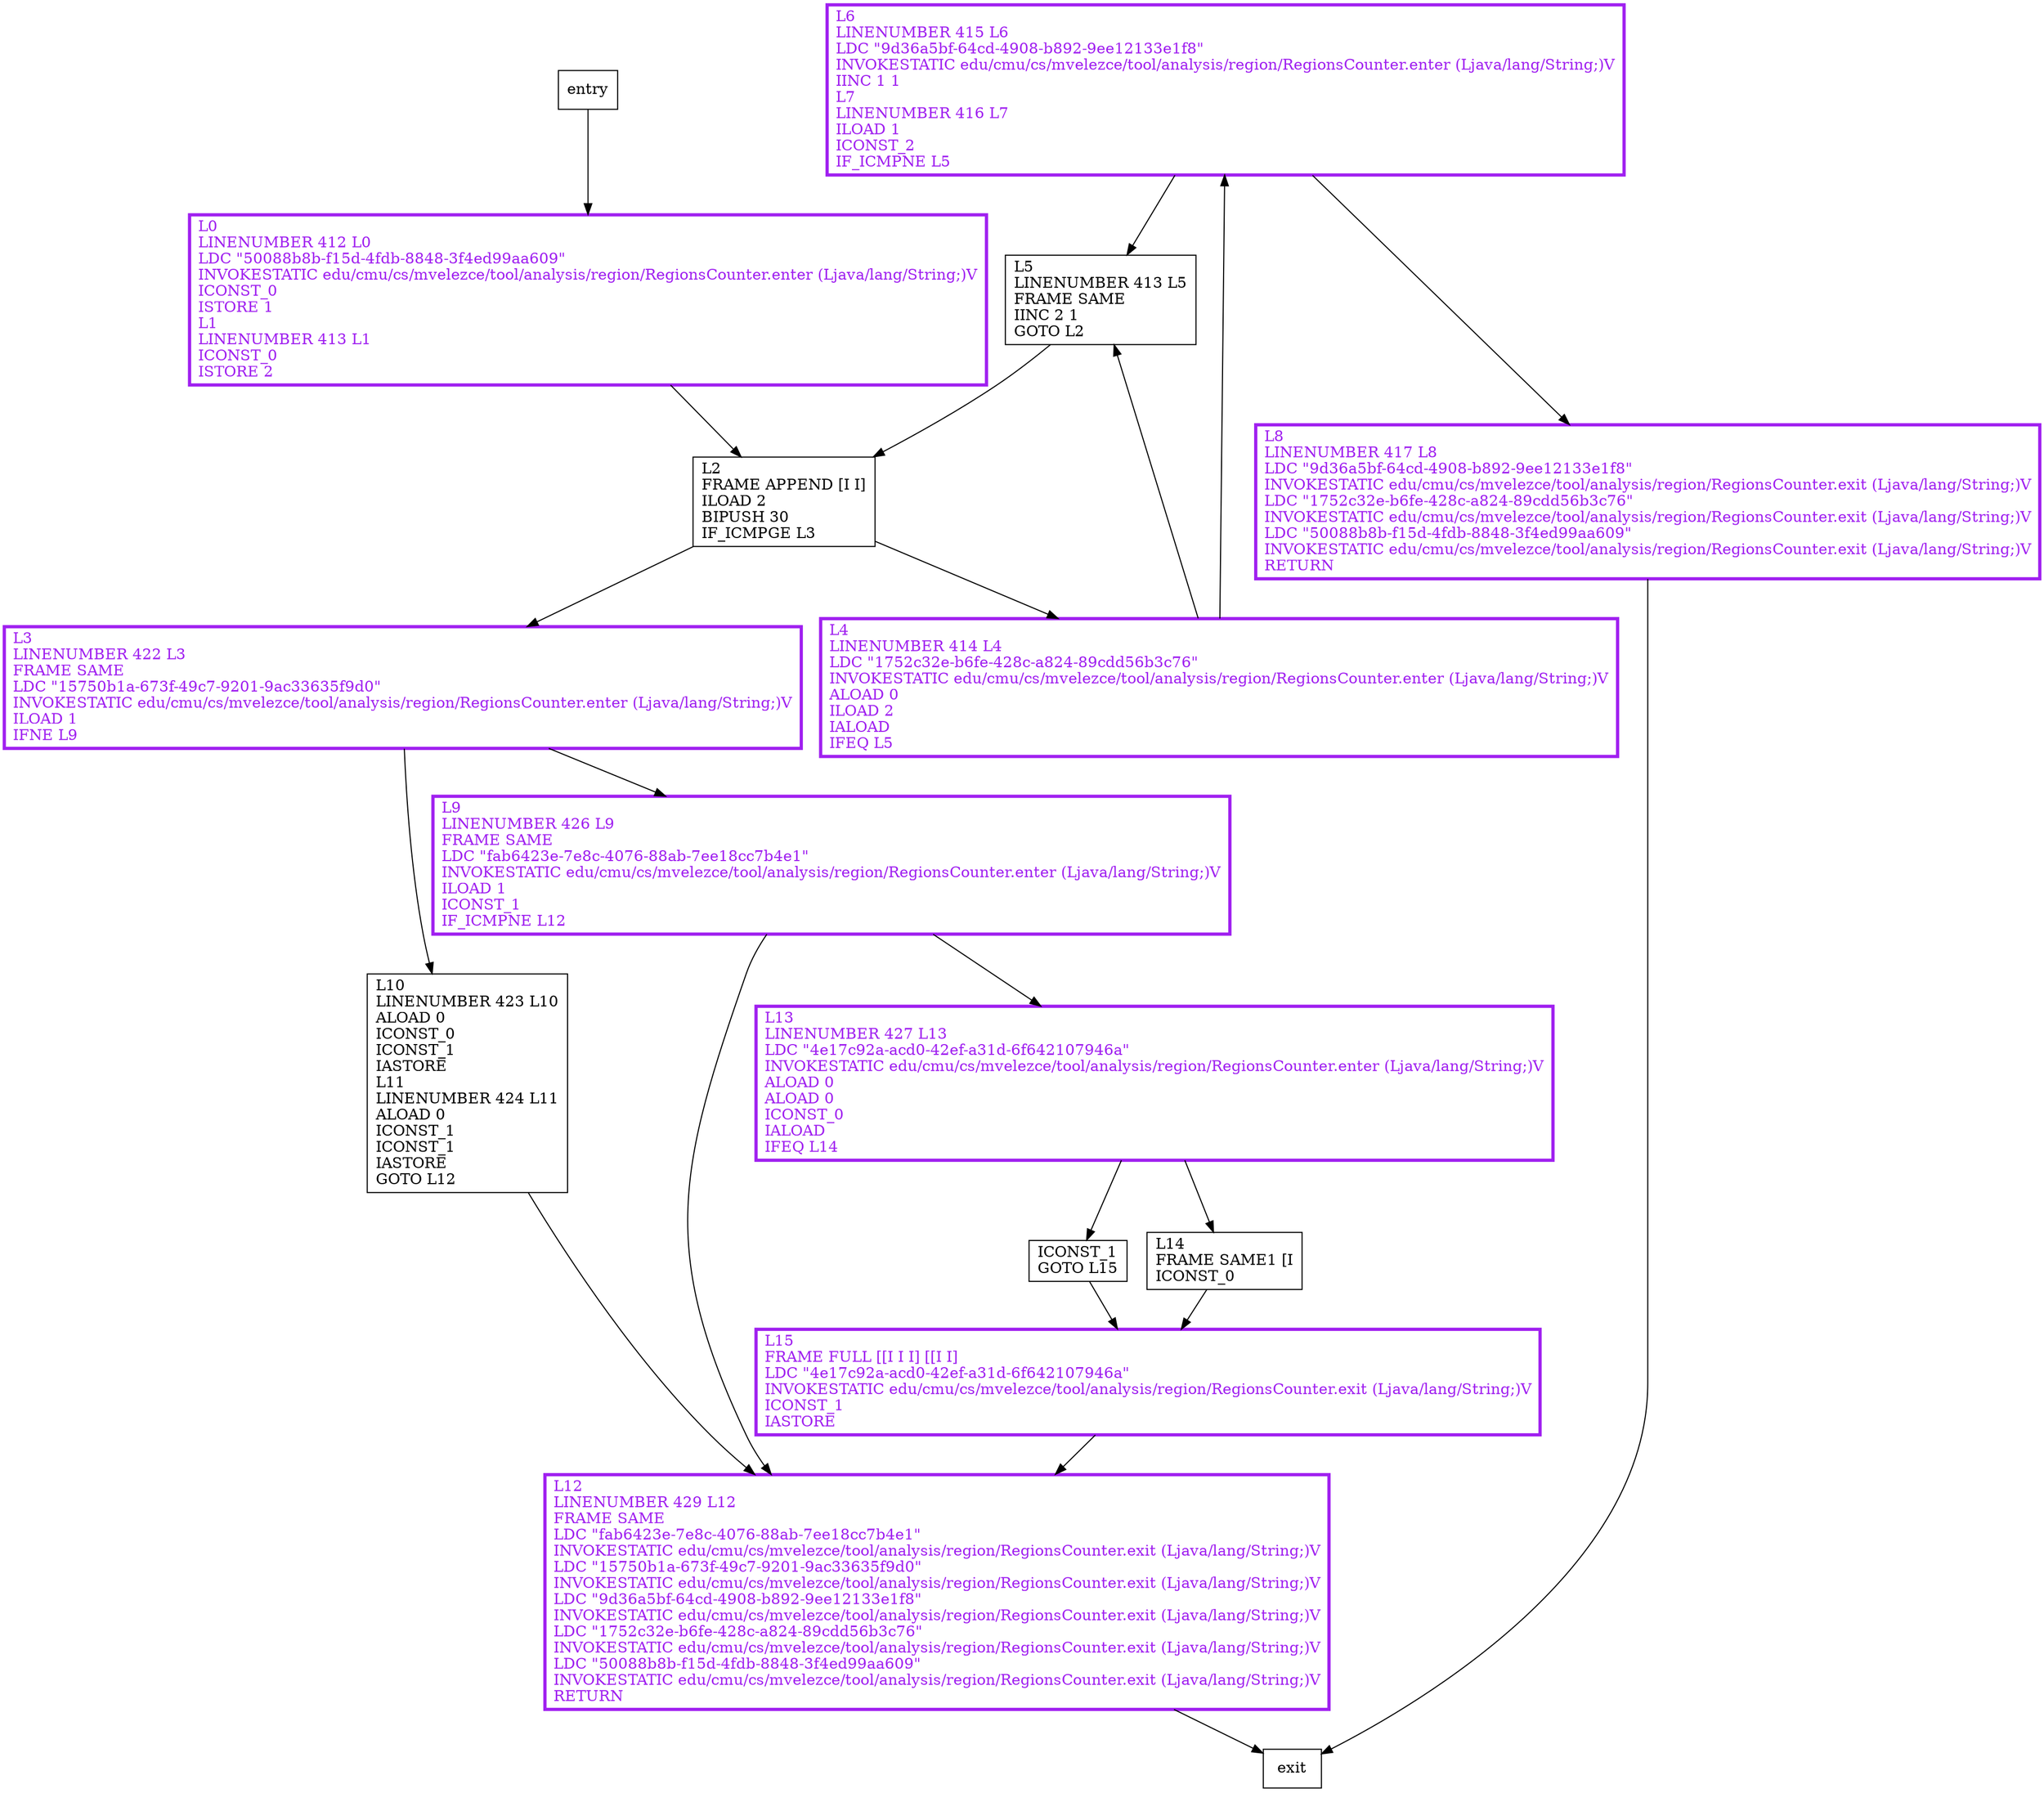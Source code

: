digraph patchDistanceCodesForBuggyDecoders {
node [shape=record];
738790354 [label="L3\lLINENUMBER 422 L3\lFRAME SAME\lLDC \"15750b1a-673f-49c7-9201-9ac33635f9d0\"\lINVOKESTATIC edu/cmu/cs/mvelezce/tool/analysis/region/RegionsCounter.enter (Ljava/lang/String;)V\lILOAD 1\lIFNE L9\l"];
1284099274 [label="L4\lLINENUMBER 414 L4\lLDC \"1752c32e-b6fe-428c-a824-89cdd56b3c76\"\lINVOKESTATIC edu/cmu/cs/mvelezce/tool/analysis/region/RegionsCounter.enter (Ljava/lang/String;)V\lALOAD 0\lILOAD 2\lIALOAD\lIFEQ L5\l"];
498760850 [label="ICONST_1\lGOTO L15\l"];
673237234 [label="L13\lLINENUMBER 427 L13\lLDC \"4e17c92a-acd0-42ef-a31d-6f642107946a\"\lINVOKESTATIC edu/cmu/cs/mvelezce/tool/analysis/region/RegionsCounter.enter (Ljava/lang/String;)V\lALOAD 0\lALOAD 0\lICONST_0\lIALOAD\lIFEQ L14\l"];
953396352 [label="L6\lLINENUMBER 415 L6\lLDC \"9d36a5bf-64cd-4908-b892-9ee12133e1f8\"\lINVOKESTATIC edu/cmu/cs/mvelezce/tool/analysis/region/RegionsCounter.enter (Ljava/lang/String;)V\lIINC 1 1\lL7\lLINENUMBER 416 L7\lILOAD 1\lICONST_2\lIF_ICMPNE L5\l"];
1586306841 [label="L2\lFRAME APPEND [I I]\lILOAD 2\lBIPUSH 30\lIF_ICMPGE L3\l"];
627303582 [label="L5\lLINENUMBER 413 L5\lFRAME SAME\lIINC 2 1\lGOTO L2\l"];
1096958176 [label="L10\lLINENUMBER 423 L10\lALOAD 0\lICONST_0\lICONST_1\lIASTORE\lL11\lLINENUMBER 424 L11\lALOAD 0\lICONST_1\lICONST_1\lIASTORE\lGOTO L12\l"];
403909308 [label="L15\lFRAME FULL [[I I I] [[I I]\lLDC \"4e17c92a-acd0-42ef-a31d-6f642107946a\"\lINVOKESTATIC edu/cmu/cs/mvelezce/tool/analysis/region/RegionsCounter.exit (Ljava/lang/String;)V\lICONST_1\lIASTORE\l"];
518224352 [label="L12\lLINENUMBER 429 L12\lFRAME SAME\lLDC \"fab6423e-7e8c-4076-88ab-7ee18cc7b4e1\"\lINVOKESTATIC edu/cmu/cs/mvelezce/tool/analysis/region/RegionsCounter.exit (Ljava/lang/String;)V\lLDC \"15750b1a-673f-49c7-9201-9ac33635f9d0\"\lINVOKESTATIC edu/cmu/cs/mvelezce/tool/analysis/region/RegionsCounter.exit (Ljava/lang/String;)V\lLDC \"9d36a5bf-64cd-4908-b892-9ee12133e1f8\"\lINVOKESTATIC edu/cmu/cs/mvelezce/tool/analysis/region/RegionsCounter.exit (Ljava/lang/String;)V\lLDC \"1752c32e-b6fe-428c-a824-89cdd56b3c76\"\lINVOKESTATIC edu/cmu/cs/mvelezce/tool/analysis/region/RegionsCounter.exit (Ljava/lang/String;)V\lLDC \"50088b8b-f15d-4fdb-8848-3f4ed99aa609\"\lINVOKESTATIC edu/cmu/cs/mvelezce/tool/analysis/region/RegionsCounter.exit (Ljava/lang/String;)V\lRETURN\l"];
1309425907 [label="L14\lFRAME SAME1 [I\lICONST_0\l"];
1685083970 [label="L9\lLINENUMBER 426 L9\lFRAME SAME\lLDC \"fab6423e-7e8c-4076-88ab-7ee18cc7b4e1\"\lINVOKESTATIC edu/cmu/cs/mvelezce/tool/analysis/region/RegionsCounter.enter (Ljava/lang/String;)V\lILOAD 1\lICONST_1\lIF_ICMPNE L12\l"];
107178435 [label="L0\lLINENUMBER 412 L0\lLDC \"50088b8b-f15d-4fdb-8848-3f4ed99aa609\"\lINVOKESTATIC edu/cmu/cs/mvelezce/tool/analysis/region/RegionsCounter.enter (Ljava/lang/String;)V\lICONST_0\lISTORE 1\lL1\lLINENUMBER 413 L1\lICONST_0\lISTORE 2\l"];
1558210515 [label="L8\lLINENUMBER 417 L8\lLDC \"9d36a5bf-64cd-4908-b892-9ee12133e1f8\"\lINVOKESTATIC edu/cmu/cs/mvelezce/tool/analysis/region/RegionsCounter.exit (Ljava/lang/String;)V\lLDC \"1752c32e-b6fe-428c-a824-89cdd56b3c76\"\lINVOKESTATIC edu/cmu/cs/mvelezce/tool/analysis/region/RegionsCounter.exit (Ljava/lang/String;)V\lLDC \"50088b8b-f15d-4fdb-8848-3f4ed99aa609\"\lINVOKESTATIC edu/cmu/cs/mvelezce/tool/analysis/region/RegionsCounter.exit (Ljava/lang/String;)V\lRETURN\l"];
entry;
exit;
738790354 -> 1096958176;
738790354 -> 1685083970;
1284099274 -> 627303582;
1284099274 -> 953396352;
498760850 -> 403909308;
673237234 -> 1309425907;
673237234 -> 498760850;
953396352 -> 627303582;
953396352 -> 1558210515;
1586306841 -> 738790354;
1586306841 -> 1284099274;
627303582 -> 1586306841;
1096958176 -> 518224352;
403909308 -> 518224352;
entry -> 107178435;
518224352 -> exit;
1309425907 -> 403909308;
1685083970 -> 518224352;
1685083970 -> 673237234;
107178435 -> 1586306841;
1558210515 -> exit;
403909308[fontcolor="purple", penwidth=3, color="purple"];
738790354[fontcolor="purple", penwidth=3, color="purple"];
1284099274[fontcolor="purple", penwidth=3, color="purple"];
518224352[fontcolor="purple", penwidth=3, color="purple"];
1685083970[fontcolor="purple", penwidth=3, color="purple"];
673237234[fontcolor="purple", penwidth=3, color="purple"];
953396352[fontcolor="purple", penwidth=3, color="purple"];
107178435[fontcolor="purple", penwidth=3, color="purple"];
1558210515[fontcolor="purple", penwidth=3, color="purple"];
}
